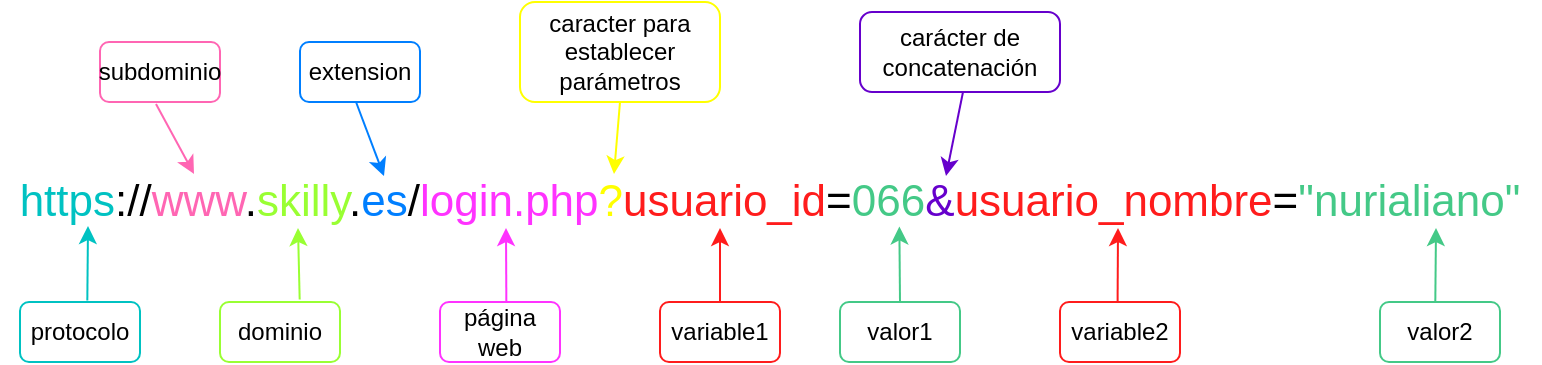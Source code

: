 <mxfile version="21.5.2" type="device">
  <diagram name="Page-1" id="vxbV-ryBLMip8b9wPBGl">
    <mxGraphModel dx="1434" dy="766" grid="1" gridSize="10" guides="1" tooltips="1" connect="1" arrows="1" fold="1" page="1" pageScale="1" pageWidth="827" pageHeight="1169" math="0" shadow="0">
      <root>
        <mxCell id="0" />
        <mxCell id="1" parent="0" />
        <mxCell id="lym5nS4tbZG2ID6g5kzb-1" value="&lt;font style=&quot;font-size: 22px;&quot;&gt;&lt;font color=&quot;#00c2c2&quot;&gt;https&lt;/font&gt;&lt;font color=&quot;#000000&quot;&gt;://&lt;/font&gt;&lt;font color=&quot;#ff66b3&quot;&gt;www&lt;/font&gt;&lt;font color=&quot;#000000&quot;&gt;.&lt;/font&gt;&lt;font color=&quot;#99ff33&quot;&gt;skilly&lt;/font&gt;&lt;font color=&quot;#000000&quot;&gt;.&lt;/font&gt;&lt;font color=&quot;#007fff&quot;&gt;es&lt;/font&gt;&lt;font color=&quot;#000000&quot;&gt;/&lt;/font&gt;&lt;font color=&quot;#ff33ff&quot;&gt;login.php&lt;/font&gt;&lt;font color=&quot;#ffff00&quot;&gt;?&lt;/font&gt;&lt;font color=&quot;#ff1c1c&quot;&gt;usuario_id&lt;/font&gt;&lt;font color=&quot;#000000&quot;&gt;=&lt;/font&gt;&lt;font color=&quot;#44c987&quot;&gt;066&lt;/font&gt;&lt;font color=&quot;#6600cc&quot;&gt;&amp;amp;&lt;/font&gt;&lt;font color=&quot;#ff1c1c&quot;&gt;usuario_nombre&lt;/font&gt;&lt;font color=&quot;#000000&quot;&gt;=&lt;/font&gt;&lt;font color=&quot;#44c987&quot;&gt;&quot;nurialiano&quot;&lt;/font&gt;&lt;/font&gt;" style="text;html=1;strokeColor=none;fillColor=none;align=center;verticalAlign=middle;whiteSpace=wrap;rounded=0;" vertex="1" parent="1">
          <mxGeometry x="40" y="220" width="770" height="20" as="geometry" />
        </mxCell>
        <mxCell id="lym5nS4tbZG2ID6g5kzb-2" value="variable1" style="text;html=1;strokeColor=#FF1C1C;fillColor=none;align=center;verticalAlign=middle;whiteSpace=wrap;rounded=1;fontColor=#000000;" vertex="1" parent="1">
          <mxGeometry x="370" y="280" width="60" height="30" as="geometry" />
        </mxCell>
        <mxCell id="lym5nS4tbZG2ID6g5kzb-3" value="valor1" style="text;html=1;strokeColor=#44C987;fillColor=none;align=center;verticalAlign=middle;whiteSpace=wrap;rounded=1;fontColor=#000000;" vertex="1" parent="1">
          <mxGeometry x="460" y="280" width="60" height="30" as="geometry" />
        </mxCell>
        <mxCell id="lym5nS4tbZG2ID6g5kzb-4" value="variable2" style="text;html=1;strokeColor=#FF1C1C;fillColor=none;align=center;verticalAlign=middle;whiteSpace=wrap;rounded=1;fontColor=#000000;" vertex="1" parent="1">
          <mxGeometry x="570" y="280" width="60" height="30" as="geometry" />
        </mxCell>
        <mxCell id="lym5nS4tbZG2ID6g5kzb-5" value="valor2" style="text;html=1;strokeColor=#44C987;fillColor=none;align=center;verticalAlign=middle;whiteSpace=wrap;rounded=1;fontColor=#000000;" vertex="1" parent="1">
          <mxGeometry x="730" y="280" width="60" height="30" as="geometry" />
        </mxCell>
        <mxCell id="lym5nS4tbZG2ID6g5kzb-6" value="protocolo" style="text;html=1;strokeColor=#00C2C2;fillColor=none;align=center;verticalAlign=middle;whiteSpace=wrap;rounded=1;fontColor=#000000;" vertex="1" parent="1">
          <mxGeometry x="50" y="280" width="60" height="30" as="geometry" />
        </mxCell>
        <mxCell id="lym5nS4tbZG2ID6g5kzb-7" value="dominio" style="text;html=1;strokeColor=#99FF33;fillColor=none;align=center;verticalAlign=middle;whiteSpace=wrap;rounded=1;fontColor=#000000;" vertex="1" parent="1">
          <mxGeometry x="150" y="280" width="60" height="30" as="geometry" />
        </mxCell>
        <mxCell id="lym5nS4tbZG2ID6g5kzb-8" value="subdominio" style="text;html=1;strokeColor=#FF66B3;fillColor=none;align=center;verticalAlign=middle;whiteSpace=wrap;rounded=1;fontColor=#000000;" vertex="1" parent="1">
          <mxGeometry x="90" y="150" width="60" height="30" as="geometry" />
        </mxCell>
        <mxCell id="lym5nS4tbZG2ID6g5kzb-9" value="extension" style="text;html=1;strokeColor=#007FFF;fillColor=none;align=center;verticalAlign=middle;whiteSpace=wrap;rounded=1;fontColor=#000000;" vertex="1" parent="1">
          <mxGeometry x="190" y="150" width="60" height="30" as="geometry" />
        </mxCell>
        <mxCell id="lym5nS4tbZG2ID6g5kzb-10" value="página web" style="text;html=1;strokeColor=#FF33FF;fillColor=none;align=center;verticalAlign=middle;whiteSpace=wrap;rounded=1;fontColor=#000000;" vertex="1" parent="1">
          <mxGeometry x="260" y="280" width="60" height="30" as="geometry" />
        </mxCell>
        <mxCell id="lym5nS4tbZG2ID6g5kzb-11" value="caracter para establecer parámetros" style="text;html=1;strokeColor=#FFFF00;fillColor=none;align=center;verticalAlign=middle;whiteSpace=wrap;rounded=1;fontColor=#000000;" vertex="1" parent="1">
          <mxGeometry x="300" y="130" width="100" height="50" as="geometry" />
        </mxCell>
        <mxCell id="lym5nS4tbZG2ID6g5kzb-12" value="carácter de concatenación" style="text;html=1;strokeColor=#6600CC;fillColor=none;align=center;verticalAlign=middle;whiteSpace=wrap;rounded=1;fontColor=#000000;" vertex="1" parent="1">
          <mxGeometry x="470" y="135" width="100" height="40" as="geometry" />
        </mxCell>
        <mxCell id="lym5nS4tbZG2ID6g5kzb-14" value="" style="endArrow=classic;html=1;rounded=0;fontColor=#00C2C2;strokeColor=#00C2C2;exitX=0.561;exitY=-0.024;exitDx=0;exitDy=0;exitPerimeter=0;" edge="1" parent="1" source="lym5nS4tbZG2ID6g5kzb-6">
          <mxGeometry width="50" height="50" relative="1" as="geometry">
            <mxPoint x="84" y="272" as="sourcePoint" />
            <mxPoint x="84" y="242" as="targetPoint" />
          </mxGeometry>
        </mxCell>
        <mxCell id="lym5nS4tbZG2ID6g5kzb-15" value="" style="endArrow=classic;html=1;rounded=0;fontColor=#00C2C2;strokeColor=#99FF33;exitX=0.664;exitY=-0.04;exitDx=0;exitDy=0;exitPerimeter=0;" edge="1" parent="1" source="lym5nS4tbZG2ID6g5kzb-7">
          <mxGeometry width="50" height="50" relative="1" as="geometry">
            <mxPoint x="189" y="273" as="sourcePoint" />
            <mxPoint x="189" y="243" as="targetPoint" />
          </mxGeometry>
        </mxCell>
        <mxCell id="lym5nS4tbZG2ID6g5kzb-16" value="" style="endArrow=classic;html=1;rounded=0;fontColor=#00C2C2;strokeColor=#FF33FF;exitX=0.553;exitY=0.008;exitDx=0;exitDy=0;exitPerimeter=0;" edge="1" parent="1" source="lym5nS4tbZG2ID6g5kzb-10">
          <mxGeometry width="50" height="50" relative="1" as="geometry">
            <mxPoint x="293" y="273" as="sourcePoint" />
            <mxPoint x="293" y="243" as="targetPoint" />
          </mxGeometry>
        </mxCell>
        <mxCell id="lym5nS4tbZG2ID6g5kzb-17" value="" style="endArrow=classic;html=1;rounded=0;fontColor=#00C2C2;strokeColor=#FF1C1C;exitX=0.5;exitY=0;exitDx=0;exitDy=0;" edge="1" parent="1" source="lym5nS4tbZG2ID6g5kzb-2">
          <mxGeometry width="50" height="50" relative="1" as="geometry">
            <mxPoint x="400" y="273" as="sourcePoint" />
            <mxPoint x="400" y="243" as="targetPoint" />
          </mxGeometry>
        </mxCell>
        <mxCell id="lym5nS4tbZG2ID6g5kzb-18" value="" style="endArrow=classic;html=1;rounded=0;fontColor=#00C2C2;strokeColor=#44C987;exitX=0.5;exitY=0;exitDx=0;exitDy=0;exitPerimeter=0;entryX=0.584;entryY=1.112;entryDx=0;entryDy=0;entryPerimeter=0;" edge="1" parent="1" source="lym5nS4tbZG2ID6g5kzb-3" target="lym5nS4tbZG2ID6g5kzb-1">
          <mxGeometry width="50" height="50" relative="1" as="geometry">
            <mxPoint x="488" y="271" as="sourcePoint" />
            <mxPoint x="488" y="241" as="targetPoint" />
          </mxGeometry>
        </mxCell>
        <mxCell id="lym5nS4tbZG2ID6g5kzb-19" value="" style="endArrow=classic;html=1;rounded=0;fontColor=#00C2C2;strokeColor=#FF1C1C;exitX=0.48;exitY=-0.003;exitDx=0;exitDy=0;exitPerimeter=0;" edge="1" parent="1" source="lym5nS4tbZG2ID6g5kzb-4">
          <mxGeometry width="50" height="50" relative="1" as="geometry">
            <mxPoint x="599" y="273" as="sourcePoint" />
            <mxPoint x="599" y="243" as="targetPoint" />
          </mxGeometry>
        </mxCell>
        <mxCell id="lym5nS4tbZG2ID6g5kzb-20" value="" style="endArrow=classic;html=1;rounded=0;fontColor=#00C2C2;strokeColor=#44C987;exitX=0.461;exitY=-0.015;exitDx=0;exitDy=0;exitPerimeter=0;" edge="1" parent="1" source="lym5nS4tbZG2ID6g5kzb-5">
          <mxGeometry width="50" height="50" relative="1" as="geometry">
            <mxPoint x="758" y="273" as="sourcePoint" />
            <mxPoint x="758" y="243" as="targetPoint" />
          </mxGeometry>
        </mxCell>
        <mxCell id="lym5nS4tbZG2ID6g5kzb-22" value="" style="endArrow=classic;html=1;rounded=0;fontColor=#00C2C2;strokeColor=#FF66B3;entryX=0.584;entryY=1.112;entryDx=0;entryDy=0;entryPerimeter=0;" edge="1" parent="1">
          <mxGeometry width="50" height="50" relative="1" as="geometry">
            <mxPoint x="118" y="181" as="sourcePoint" />
            <mxPoint x="137" y="216" as="targetPoint" />
          </mxGeometry>
        </mxCell>
        <mxCell id="lym5nS4tbZG2ID6g5kzb-23" value="" style="endArrow=classic;html=1;rounded=0;fontColor=#00C2C2;strokeColor=#007FFF;" edge="1" parent="1">
          <mxGeometry width="50" height="50" relative="1" as="geometry">
            <mxPoint x="218" y="180" as="sourcePoint" />
            <mxPoint x="232" y="217" as="targetPoint" />
          </mxGeometry>
        </mxCell>
        <mxCell id="lym5nS4tbZG2ID6g5kzb-24" value="" style="endArrow=classic;html=1;rounded=0;fontColor=#00C2C2;strokeColor=#FFFF00;exitX=0.5;exitY=1;exitDx=0;exitDy=0;" edge="1" parent="1" source="lym5nS4tbZG2ID6g5kzb-11">
          <mxGeometry width="50" height="50" relative="1" as="geometry">
            <mxPoint x="349" y="183" as="sourcePoint" />
            <mxPoint x="347" y="216" as="targetPoint" />
          </mxGeometry>
        </mxCell>
        <mxCell id="lym5nS4tbZG2ID6g5kzb-25" value="" style="endArrow=classic;html=1;rounded=0;fontColor=#00C2C2;strokeColor=#6600CC;exitX=0.5;exitY=1;exitDx=0;exitDy=0;" edge="1" parent="1">
          <mxGeometry width="50" height="50" relative="1" as="geometry">
            <mxPoint x="521.5" y="175" as="sourcePoint" />
            <mxPoint x="513" y="217" as="targetPoint" />
          </mxGeometry>
        </mxCell>
      </root>
    </mxGraphModel>
  </diagram>
</mxfile>
